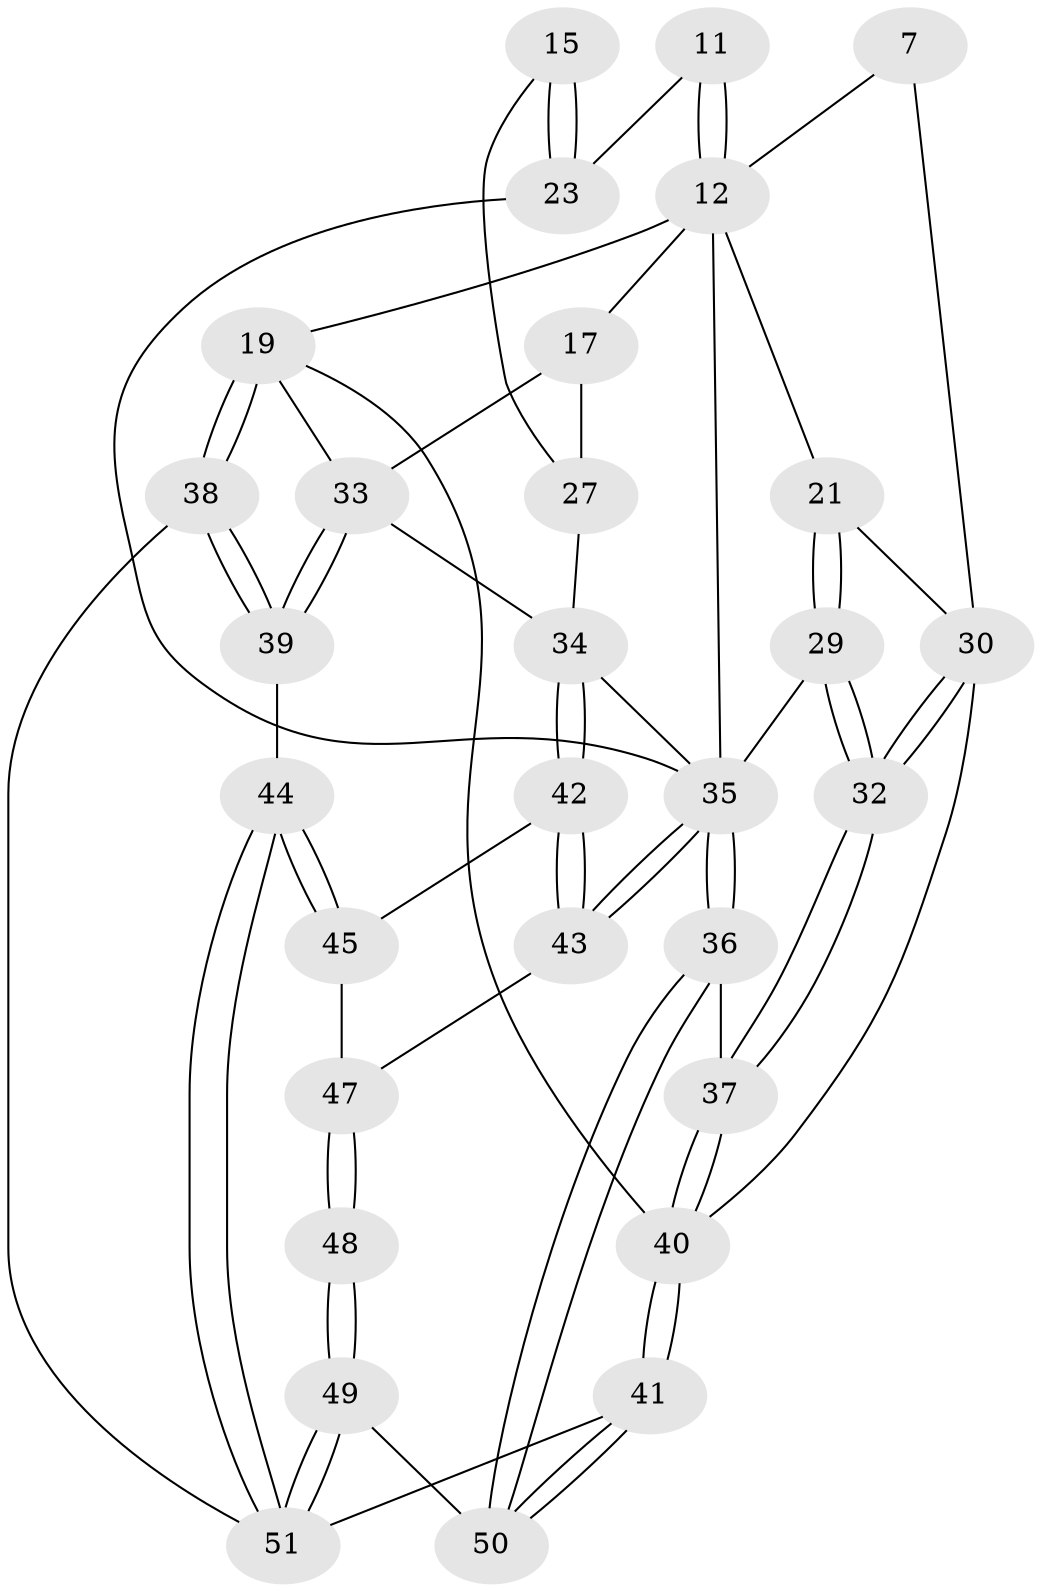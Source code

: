 // original degree distribution, {3: 0.0392156862745098, 4: 0.2549019607843137, 5: 0.5098039215686274, 6: 0.19607843137254902}
// Generated by graph-tools (version 1.1) at 2025/06/03/04/25 22:06:27]
// undirected, 30 vertices, 71 edges
graph export_dot {
graph [start="1"]
  node [color=gray90,style=filled];
  7 [pos="+0.2523285440806602+0"];
  11 [pos="+0.4791979206761222+0.11743443660532502",super="+10"];
  12 [pos="+0.4323045916439216+0.14919575938453203",super="+9"];
  15 [pos="+0.622905050222278+0.0912665763867408"];
  17 [pos="+0.8742005412287583+0.1510811659110544",super="+13"];
  19 [pos="+1+0.21024600968005408",super="+4"];
  21 [pos="+0.2315381770993908+0.19902905125505493"];
  23 [pos="+0.5461046986443615+0.15638494269541572",super="+20+16"];
  27 [pos="+0.731146227741711+0.210557928368807",super="+14"];
  29 [pos="+0.253656696716555+0.2345834973404618"];
  30 [pos="+0.012029050634202235+0.2667559290967695",super="+22"];
  32 [pos="+0.1902160745896369+0.4552244640929599"];
  33 [pos="+0.8403315092879885+0.4682948569756929",super="+18"];
  34 [pos="+0.6668573039807688+0.47003841302316013",super="+28"];
  35 [pos="+0.24292188239635293+0.6389371346624408",super="+25+26+24"];
  36 [pos="+0.2427142015802809+0.6389787245093809"];
  37 [pos="+0.21438754702064827+0.6228556397429145"];
  38 [pos="+1+0.6998692494331438"];
  39 [pos="+1+0.696648237555814"];
  40 [pos="+0+0.6218448633576317",super="+31+5"];
  41 [pos="+0+1"];
  42 [pos="+0.6855840092381161+0.6949462733355647"];
  43 [pos="+0.2623087989039018+0.6482050289813426"];
  44 [pos="+0.8512983957747335+0.7872483685716849"];
  45 [pos="+0.7062982567766115+0.7467423117259598"];
  47 [pos="+0.34635854841032415+0.7070639860774384",super="+46"];
  48 [pos="+0.5684183790727199+0.961677105165993"];
  49 [pos="+0.5493822055834869+1"];
  50 [pos="+0.2143063394303922+1"];
  51 [pos="+0.7652192732119576+1"];
  7 -- 12;
  7 -- 30;
  11 -- 12 [weight=2];
  11 -- 12;
  11 -- 23 [weight=2];
  12 -- 35;
  12 -- 19;
  12 -- 21;
  12 -- 17;
  15 -- 23 [weight=2];
  15 -- 23;
  15 -- 27;
  17 -- 27 [weight=2];
  17 -- 33;
  19 -- 38 [weight=2];
  19 -- 38;
  19 -- 40;
  19 -- 33;
  21 -- 29;
  21 -- 29;
  21 -- 30;
  23 -- 35;
  27 -- 34;
  29 -- 32;
  29 -- 32;
  29 -- 35;
  30 -- 32;
  30 -- 32;
  30 -- 40 [weight=2];
  32 -- 37;
  32 -- 37;
  33 -- 34;
  33 -- 39;
  33 -- 39;
  34 -- 42;
  34 -- 42;
  34 -- 35;
  35 -- 36;
  35 -- 36;
  35 -- 43;
  35 -- 43;
  36 -- 37;
  36 -- 50;
  36 -- 50;
  37 -- 40;
  37 -- 40;
  38 -- 39;
  38 -- 39;
  38 -- 51;
  39 -- 44;
  40 -- 41 [weight=2];
  40 -- 41;
  41 -- 50;
  41 -- 50;
  41 -- 51;
  42 -- 43;
  42 -- 43;
  42 -- 45;
  43 -- 47;
  44 -- 45;
  44 -- 45;
  44 -- 51;
  44 -- 51;
  45 -- 47;
  47 -- 48 [weight=2];
  47 -- 48;
  48 -- 49;
  48 -- 49;
  49 -- 50;
  49 -- 51;
  49 -- 51;
}
